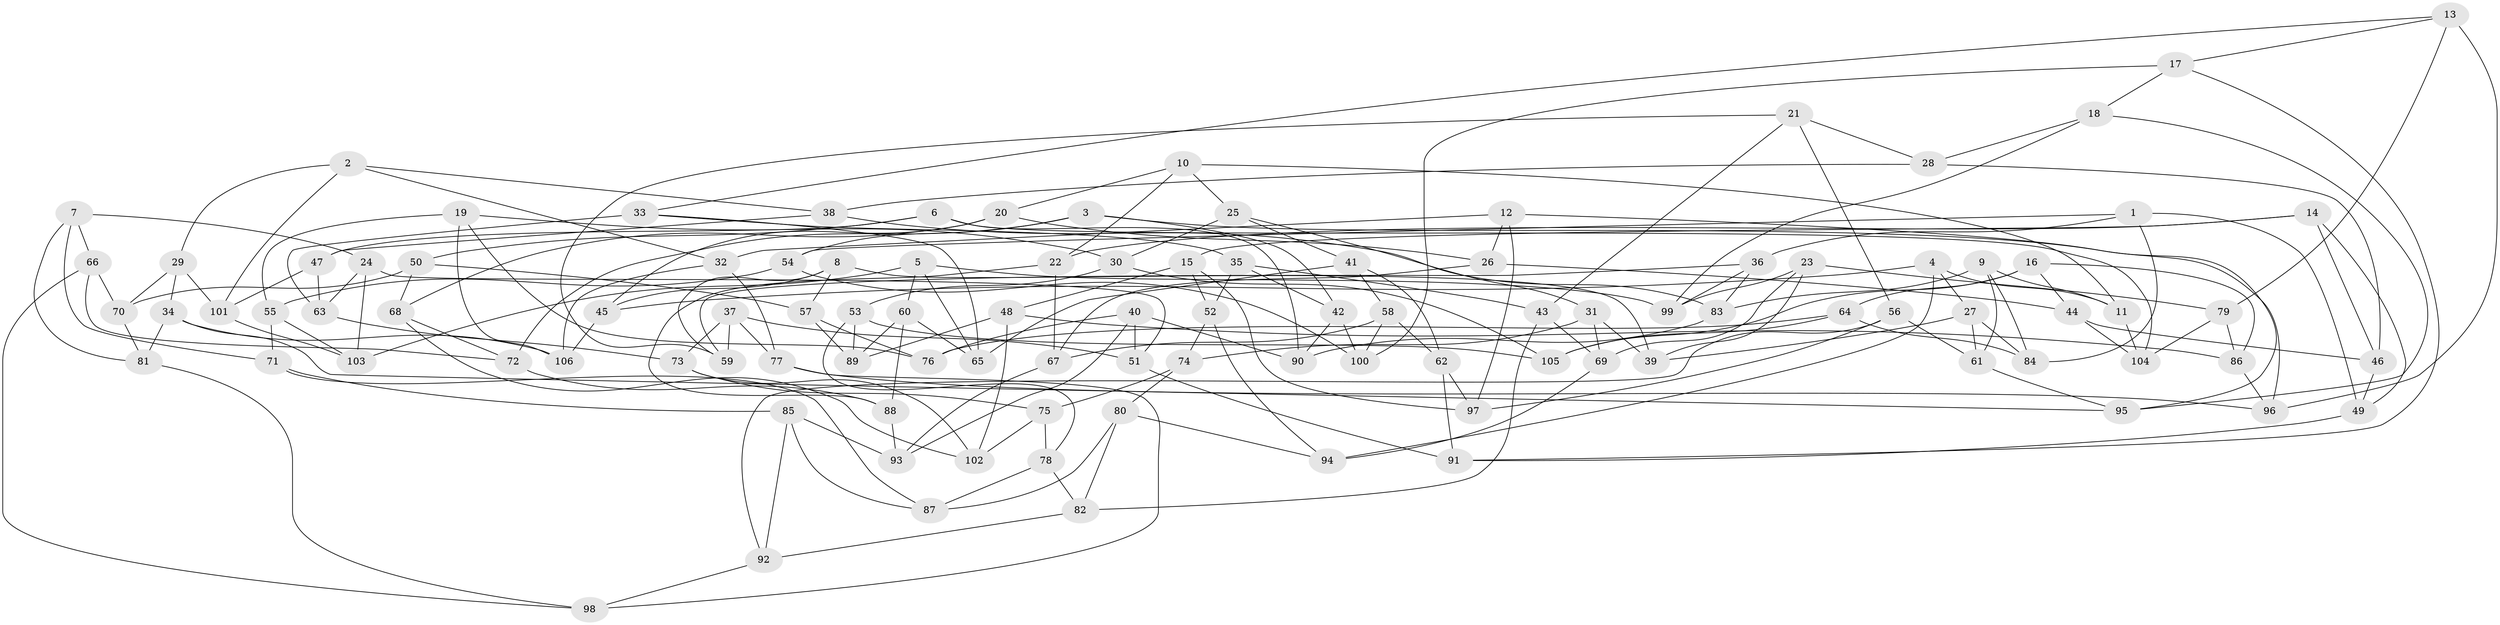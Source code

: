 // Generated by graph-tools (version 1.1) at 2025/11/02/27/25 16:11:43]
// undirected, 106 vertices, 212 edges
graph export_dot {
graph [start="1"]
  node [color=gray90,style=filled];
  1;
  2;
  3;
  4;
  5;
  6;
  7;
  8;
  9;
  10;
  11;
  12;
  13;
  14;
  15;
  16;
  17;
  18;
  19;
  20;
  21;
  22;
  23;
  24;
  25;
  26;
  27;
  28;
  29;
  30;
  31;
  32;
  33;
  34;
  35;
  36;
  37;
  38;
  39;
  40;
  41;
  42;
  43;
  44;
  45;
  46;
  47;
  48;
  49;
  50;
  51;
  52;
  53;
  54;
  55;
  56;
  57;
  58;
  59;
  60;
  61;
  62;
  63;
  64;
  65;
  66;
  67;
  68;
  69;
  70;
  71;
  72;
  73;
  74;
  75;
  76;
  77;
  78;
  79;
  80;
  81;
  82;
  83;
  84;
  85;
  86;
  87;
  88;
  89;
  90;
  91;
  92;
  93;
  94;
  95;
  96;
  97;
  98;
  99;
  100;
  101;
  102;
  103;
  104;
  105;
  106;
  1 -- 84;
  1 -- 49;
  1 -- 36;
  1 -- 54;
  2 -- 32;
  2 -- 38;
  2 -- 29;
  2 -- 101;
  3 -- 42;
  3 -- 72;
  3 -- 96;
  3 -- 54;
  4 -- 11;
  4 -- 27;
  4 -- 94;
  4 -- 45;
  5 -- 99;
  5 -- 65;
  5 -- 103;
  5 -- 60;
  6 -- 90;
  6 -- 47;
  6 -- 50;
  6 -- 104;
  7 -- 71;
  7 -- 81;
  7 -- 66;
  7 -- 24;
  8 -- 45;
  8 -- 39;
  8 -- 57;
  8 -- 59;
  9 -- 84;
  9 -- 83;
  9 -- 11;
  9 -- 61;
  10 -- 22;
  10 -- 11;
  10 -- 25;
  10 -- 20;
  11 -- 104;
  12 -- 95;
  12 -- 97;
  12 -- 32;
  12 -- 26;
  13 -- 79;
  13 -- 17;
  13 -- 33;
  13 -- 96;
  14 -- 49;
  14 -- 15;
  14 -- 22;
  14 -- 46;
  15 -- 48;
  15 -- 52;
  15 -- 97;
  16 -- 44;
  16 -- 86;
  16 -- 105;
  16 -- 64;
  17 -- 100;
  17 -- 18;
  17 -- 91;
  18 -- 99;
  18 -- 28;
  18 -- 95;
  19 -- 30;
  19 -- 76;
  19 -- 106;
  19 -- 55;
  20 -- 68;
  20 -- 26;
  20 -- 45;
  21 -- 59;
  21 -- 56;
  21 -- 43;
  21 -- 28;
  22 -- 88;
  22 -- 67;
  23 -- 39;
  23 -- 79;
  23 -- 69;
  23 -- 99;
  24 -- 103;
  24 -- 63;
  24 -- 51;
  25 -- 30;
  25 -- 31;
  25 -- 41;
  26 -- 44;
  26 -- 67;
  27 -- 84;
  27 -- 61;
  27 -- 39;
  28 -- 38;
  28 -- 46;
  29 -- 34;
  29 -- 70;
  29 -- 101;
  30 -- 53;
  30 -- 105;
  31 -- 74;
  31 -- 69;
  31 -- 39;
  32 -- 77;
  32 -- 106;
  33 -- 63;
  33 -- 65;
  33 -- 35;
  34 -- 95;
  34 -- 106;
  34 -- 81;
  35 -- 42;
  35 -- 43;
  35 -- 52;
  36 -- 59;
  36 -- 99;
  36 -- 83;
  37 -- 73;
  37 -- 51;
  37 -- 59;
  37 -- 77;
  38 -- 83;
  38 -- 47;
  40 -- 51;
  40 -- 76;
  40 -- 93;
  40 -- 90;
  41 -- 62;
  41 -- 65;
  41 -- 58;
  42 -- 90;
  42 -- 100;
  43 -- 82;
  43 -- 69;
  44 -- 46;
  44 -- 104;
  45 -- 106;
  46 -- 49;
  47 -- 63;
  47 -- 101;
  48 -- 102;
  48 -- 89;
  48 -- 86;
  49 -- 91;
  50 -- 70;
  50 -- 68;
  50 -- 57;
  51 -- 91;
  52 -- 94;
  52 -- 74;
  53 -- 89;
  53 -- 78;
  53 -- 105;
  54 -- 55;
  54 -- 100;
  55 -- 71;
  55 -- 103;
  56 -- 92;
  56 -- 61;
  56 -- 97;
  57 -- 76;
  57 -- 89;
  58 -- 100;
  58 -- 67;
  58 -- 62;
  60 -- 89;
  60 -- 65;
  60 -- 88;
  61 -- 95;
  62 -- 97;
  62 -- 91;
  63 -- 73;
  64 -- 84;
  64 -- 105;
  64 -- 76;
  66 -- 72;
  66 -- 98;
  66 -- 70;
  67 -- 93;
  68 -- 72;
  68 -- 102;
  69 -- 94;
  70 -- 81;
  71 -- 87;
  71 -- 85;
  72 -- 88;
  73 -- 102;
  73 -- 75;
  74 -- 75;
  74 -- 80;
  75 -- 102;
  75 -- 78;
  77 -- 98;
  77 -- 96;
  78 -- 87;
  78 -- 82;
  79 -- 104;
  79 -- 86;
  80 -- 94;
  80 -- 82;
  80 -- 87;
  81 -- 98;
  82 -- 92;
  83 -- 90;
  85 -- 93;
  85 -- 92;
  85 -- 87;
  86 -- 96;
  88 -- 93;
  92 -- 98;
  101 -- 103;
}
